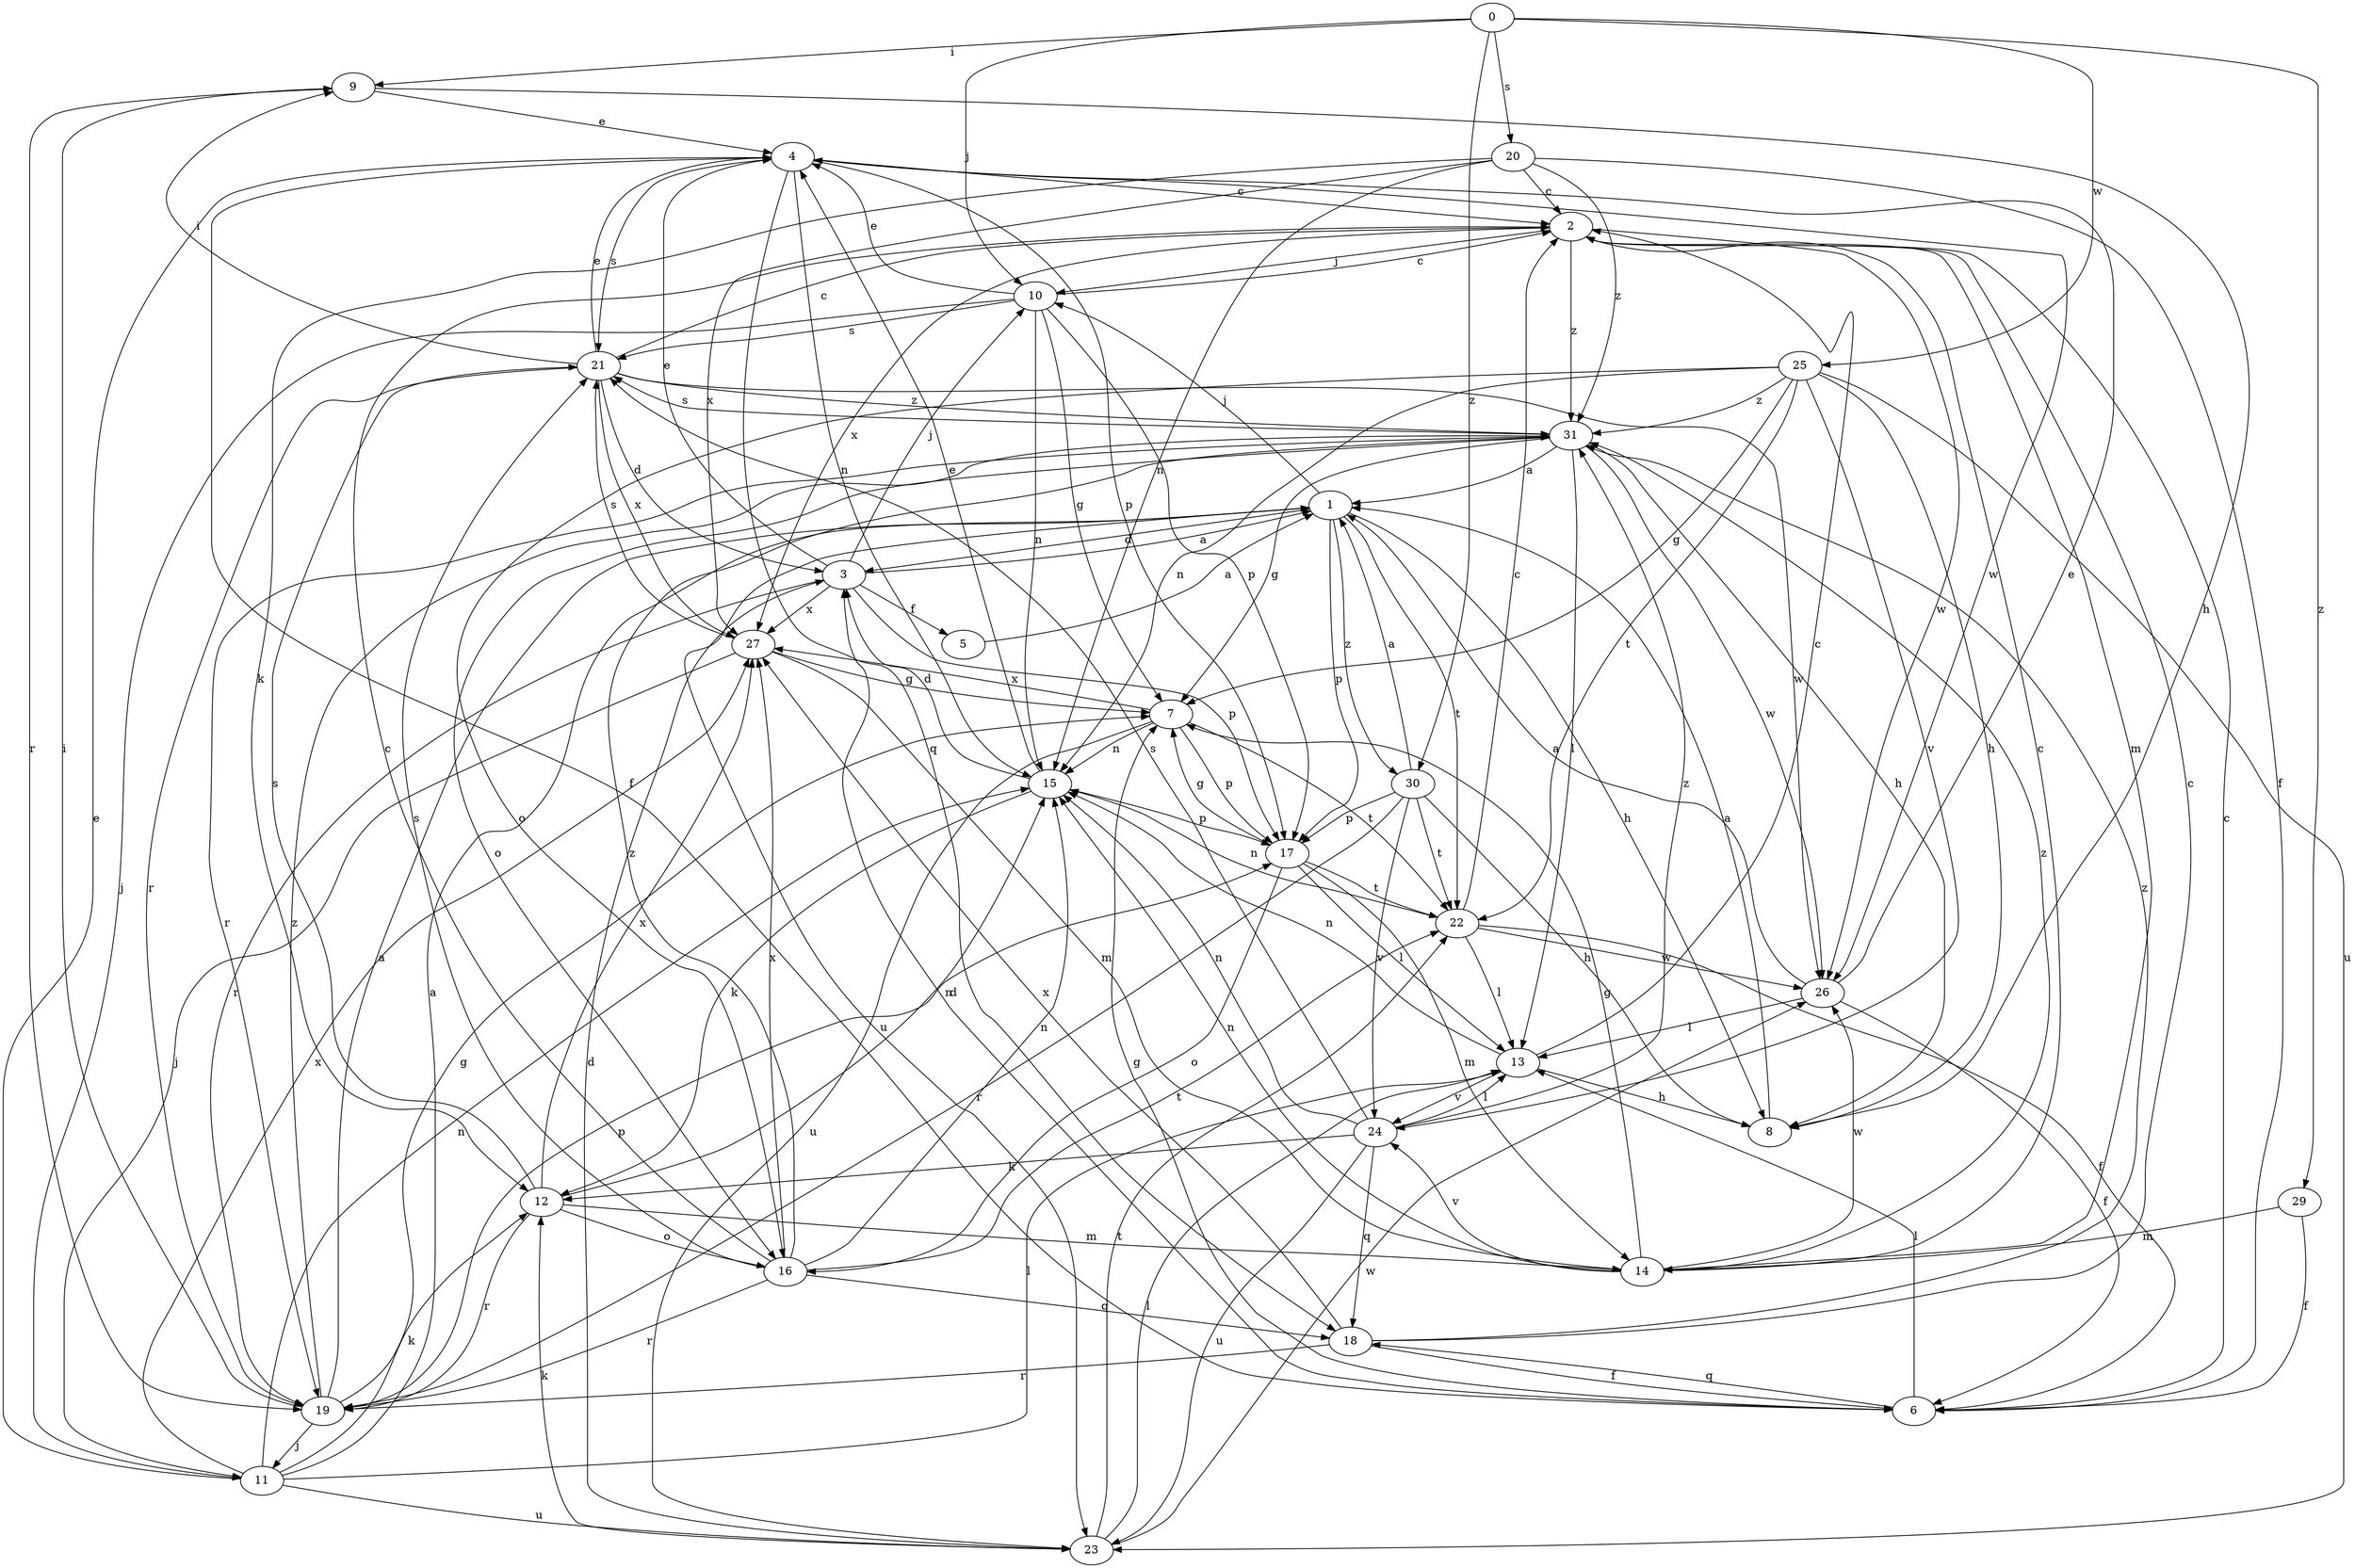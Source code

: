 strict digraph  {
0;
1;
2;
3;
4;
5;
6;
7;
8;
9;
10;
11;
12;
13;
14;
15;
16;
17;
18;
19;
20;
21;
22;
23;
24;
25;
26;
27;
29;
30;
31;
0 -> 9  [label=i];
0 -> 10  [label=j];
0 -> 20  [label=s];
0 -> 25  [label=w];
0 -> 29  [label=z];
0 -> 30  [label=z];
1 -> 3  [label=d];
1 -> 8  [label=h];
1 -> 10  [label=j];
1 -> 17  [label=p];
1 -> 22  [label=t];
1 -> 23  [label=u];
1 -> 30  [label=z];
2 -> 10  [label=j];
2 -> 14  [label=m];
2 -> 26  [label=w];
2 -> 27  [label=x];
2 -> 31  [label=z];
3 -> 1  [label=a];
3 -> 4  [label=e];
3 -> 5  [label=f];
3 -> 10  [label=j];
3 -> 17  [label=p];
3 -> 19  [label=r];
3 -> 27  [label=x];
4 -> 2  [label=c];
4 -> 6  [label=f];
4 -> 15  [label=n];
4 -> 17  [label=p];
4 -> 18  [label=q];
4 -> 21  [label=s];
4 -> 26  [label=w];
5 -> 1  [label=a];
6 -> 2  [label=c];
6 -> 3  [label=d];
6 -> 7  [label=g];
6 -> 13  [label=l];
6 -> 18  [label=q];
7 -> 15  [label=n];
7 -> 17  [label=p];
7 -> 22  [label=t];
7 -> 23  [label=u];
7 -> 27  [label=x];
8 -> 1  [label=a];
9 -> 4  [label=e];
9 -> 8  [label=h];
9 -> 19  [label=r];
10 -> 2  [label=c];
10 -> 4  [label=e];
10 -> 7  [label=g];
10 -> 11  [label=j];
10 -> 15  [label=n];
10 -> 17  [label=p];
10 -> 21  [label=s];
11 -> 1  [label=a];
11 -> 4  [label=e];
11 -> 12  [label=k];
11 -> 13  [label=l];
11 -> 15  [label=n];
11 -> 23  [label=u];
11 -> 27  [label=x];
12 -> 14  [label=m];
12 -> 15  [label=n];
12 -> 16  [label=o];
12 -> 19  [label=r];
12 -> 21  [label=s];
12 -> 27  [label=x];
13 -> 2  [label=c];
13 -> 8  [label=h];
13 -> 15  [label=n];
13 -> 24  [label=v];
14 -> 2  [label=c];
14 -> 7  [label=g];
14 -> 15  [label=n];
14 -> 24  [label=v];
14 -> 26  [label=w];
14 -> 31  [label=z];
15 -> 3  [label=d];
15 -> 4  [label=e];
15 -> 12  [label=k];
15 -> 17  [label=p];
16 -> 2  [label=c];
16 -> 15  [label=n];
16 -> 18  [label=q];
16 -> 19  [label=r];
16 -> 21  [label=s];
16 -> 22  [label=t];
16 -> 27  [label=x];
16 -> 31  [label=z];
17 -> 7  [label=g];
17 -> 13  [label=l];
17 -> 14  [label=m];
17 -> 16  [label=o];
17 -> 22  [label=t];
18 -> 2  [label=c];
18 -> 6  [label=f];
18 -> 19  [label=r];
18 -> 27  [label=x];
18 -> 31  [label=z];
19 -> 1  [label=a];
19 -> 7  [label=g];
19 -> 9  [label=i];
19 -> 11  [label=j];
19 -> 17  [label=p];
19 -> 31  [label=z];
20 -> 2  [label=c];
20 -> 6  [label=f];
20 -> 12  [label=k];
20 -> 15  [label=n];
20 -> 27  [label=x];
20 -> 31  [label=z];
21 -> 2  [label=c];
21 -> 3  [label=d];
21 -> 4  [label=e];
21 -> 9  [label=i];
21 -> 19  [label=r];
21 -> 26  [label=w];
21 -> 27  [label=x];
21 -> 31  [label=z];
22 -> 2  [label=c];
22 -> 6  [label=f];
22 -> 13  [label=l];
22 -> 15  [label=n];
22 -> 26  [label=w];
23 -> 3  [label=d];
23 -> 12  [label=k];
23 -> 13  [label=l];
23 -> 22  [label=t];
23 -> 26  [label=w];
24 -> 12  [label=k];
24 -> 13  [label=l];
24 -> 15  [label=n];
24 -> 18  [label=q];
24 -> 21  [label=s];
24 -> 23  [label=u];
24 -> 31  [label=z];
25 -> 7  [label=g];
25 -> 8  [label=h];
25 -> 15  [label=n];
25 -> 16  [label=o];
25 -> 22  [label=t];
25 -> 23  [label=u];
25 -> 24  [label=v];
25 -> 31  [label=z];
26 -> 1  [label=a];
26 -> 4  [label=e];
26 -> 6  [label=f];
26 -> 13  [label=l];
27 -> 7  [label=g];
27 -> 11  [label=j];
27 -> 14  [label=m];
27 -> 21  [label=s];
29 -> 6  [label=f];
29 -> 14  [label=m];
30 -> 1  [label=a];
30 -> 8  [label=h];
30 -> 17  [label=p];
30 -> 19  [label=r];
30 -> 22  [label=t];
30 -> 24  [label=v];
31 -> 1  [label=a];
31 -> 7  [label=g];
31 -> 8  [label=h];
31 -> 13  [label=l];
31 -> 16  [label=o];
31 -> 19  [label=r];
31 -> 21  [label=s];
31 -> 26  [label=w];
}
